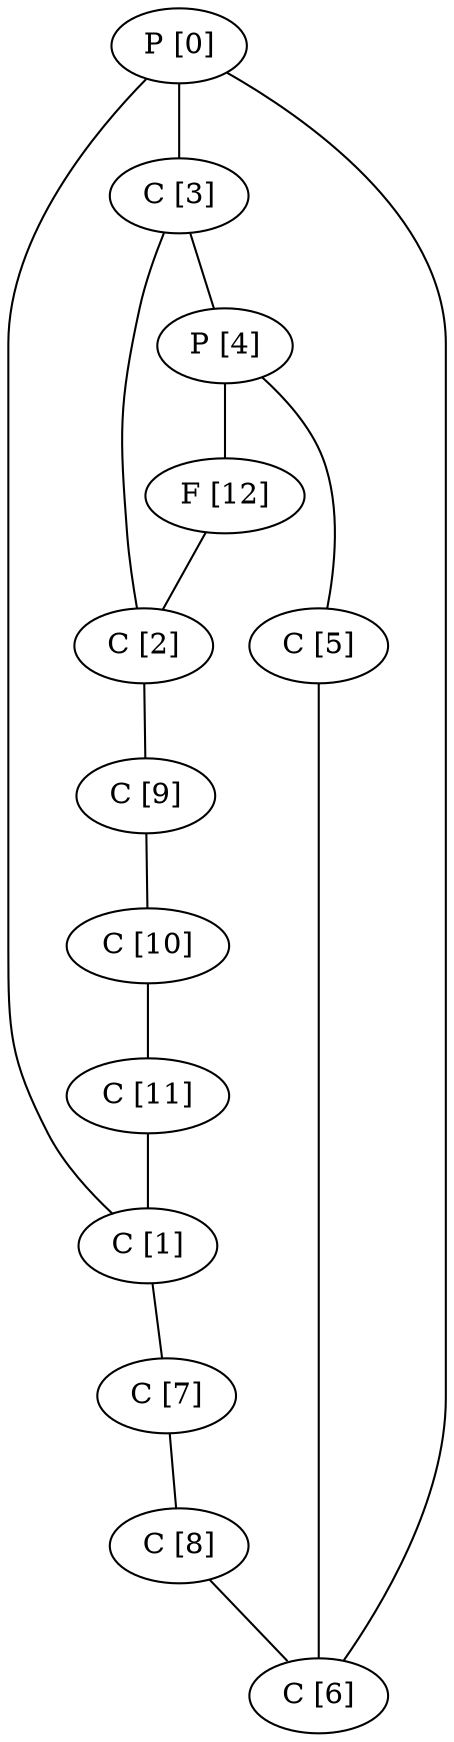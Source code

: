 graph G {
0[label="P [0]"];
1[label="C [1]"];
2[label="C [2]"];
3[label="C [3]"];
4[label="P [4]"];
5[label="C [5]"];
6[label="C [6]"];
7[label="C [7]"];
8[label="C [8]"];
9[label="C [9]"];
10[label="C [10]"];
11[label="C [11]"];
12[label="F [12]"];
0--1 ;
2--3 ;
0--3 ;
3--4 ;
4--5 ;
5--6 ;
6--0 ;
1--7 ;
7--8 ;
8--6 ;
2--9 ;
9--10 ;
10--11 ;
11--1 ;
4--12 ;
12--2 ;
}
